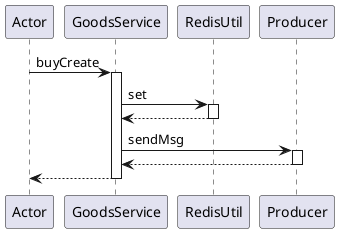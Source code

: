 @startuml
participant Actor
Actor -> GoodsService : buyCreate
activate GoodsService
GoodsService -> RedisUtil : set
activate RedisUtil
RedisUtil --> GoodsService
deactivate RedisUtil
GoodsService -> Producer : sendMsg
activate Producer
Producer --> GoodsService
deactivate Producer
return
@enduml